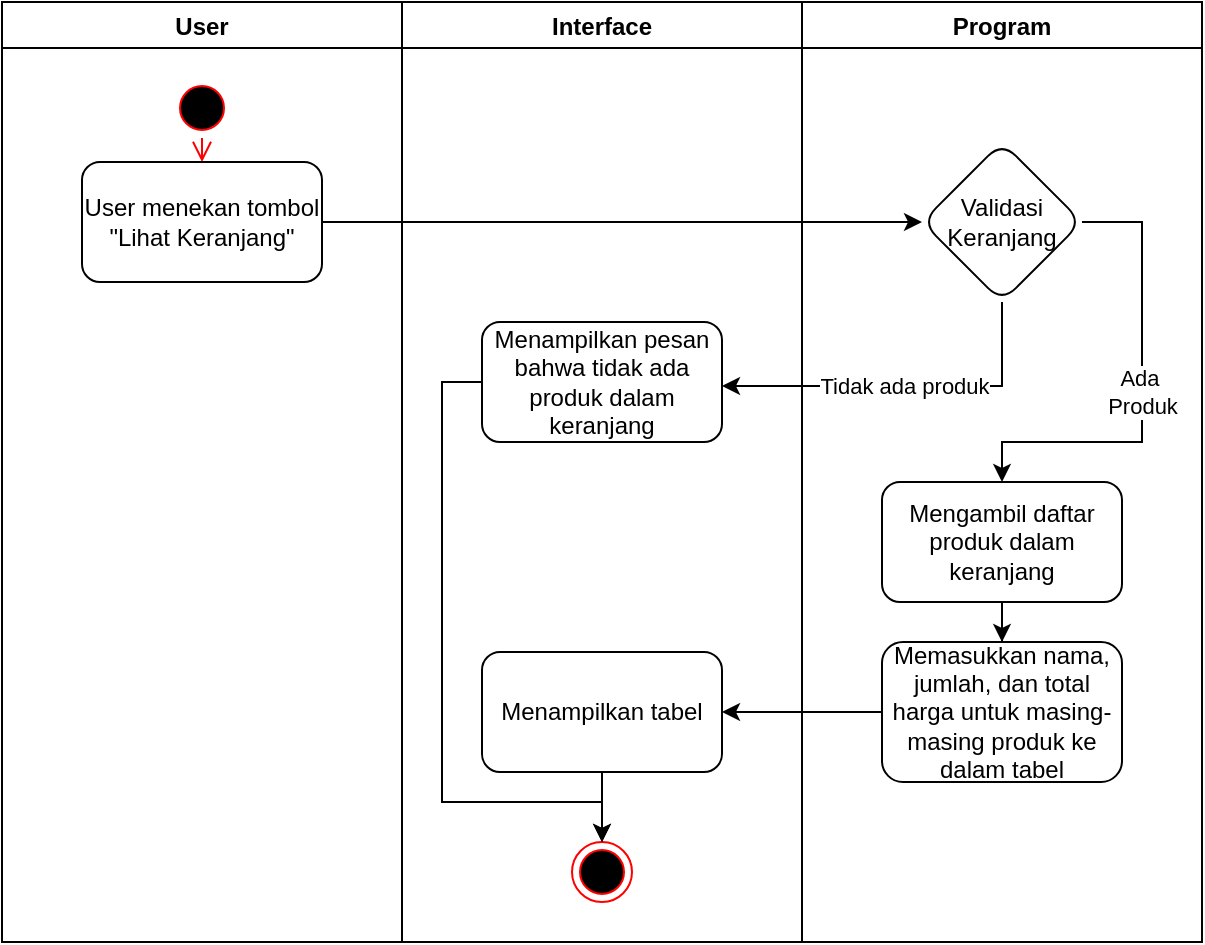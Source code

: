 <mxfile version="16.2.1"><diagram id="jfPEnC39YxAkHPxavCRk" name="Page-1"><mxGraphModel dx="828" dy="493" grid="1" gridSize="10" guides="1" tooltips="1" connect="1" arrows="1" fold="1" page="1" pageScale="1" pageWidth="850" pageHeight="1100" math="0" shadow="0"><root><mxCell id="0"/><mxCell id="1" parent="0"/><mxCell id="KQI5RUebgoX9cTgk_1tt-1" value="User" style="swimlane;" vertex="1" parent="1"><mxGeometry x="80" y="50" width="200" height="470" as="geometry"/></mxCell><mxCell id="KQI5RUebgoX9cTgk_1tt-4" value="" style="ellipse;html=1;shape=startState;fillColor=#000000;strokeColor=#ff0000;" vertex="1" parent="KQI5RUebgoX9cTgk_1tt-1"><mxGeometry x="85" y="38" width="30" height="30" as="geometry"/></mxCell><mxCell id="KQI5RUebgoX9cTgk_1tt-5" value="" style="edgeStyle=orthogonalEdgeStyle;html=1;verticalAlign=bottom;endArrow=open;endSize=8;strokeColor=#ff0000;rounded=0;entryX=0.5;entryY=0;entryDx=0;entryDy=0;" edge="1" source="KQI5RUebgoX9cTgk_1tt-4" parent="KQI5RUebgoX9cTgk_1tt-1"><mxGeometry relative="1" as="geometry"><mxPoint x="100" y="80" as="targetPoint"/></mxGeometry></mxCell><mxCell id="KQI5RUebgoX9cTgk_1tt-28" value="User menekan tombol &quot;Lihat Keranjang&quot;" style="whiteSpace=wrap;html=1;rounded=1;" vertex="1" parent="KQI5RUebgoX9cTgk_1tt-1"><mxGeometry x="40" y="80" width="120" height="60" as="geometry"/></mxCell><mxCell id="KQI5RUebgoX9cTgk_1tt-2" value="Interface" style="swimlane;" vertex="1" parent="1"><mxGeometry x="280" y="50" width="200" height="470" as="geometry"/></mxCell><mxCell id="KQI5RUebgoX9cTgk_1tt-49" value="" style="ellipse;html=1;shape=endState;fillColor=#000000;strokeColor=#ff0000;" vertex="1" parent="KQI5RUebgoX9cTgk_1tt-2"><mxGeometry x="85" y="420" width="30" height="30" as="geometry"/></mxCell><mxCell id="KQI5RUebgoX9cTgk_1tt-75" style="edgeStyle=orthogonalEdgeStyle;rounded=0;orthogonalLoop=1;jettySize=auto;html=1;" edge="1" parent="KQI5RUebgoX9cTgk_1tt-2" source="KQI5RUebgoX9cTgk_1tt-68" target="KQI5RUebgoX9cTgk_1tt-49"><mxGeometry relative="1" as="geometry"><Array as="points"><mxPoint x="20" y="190"/><mxPoint x="20" y="400"/><mxPoint x="100" y="400"/></Array></mxGeometry></mxCell><mxCell id="KQI5RUebgoX9cTgk_1tt-68" value="Menampilkan pesan bahwa tidak ada produk dalam keranjang" style="whiteSpace=wrap;html=1;rounded=1;" vertex="1" parent="KQI5RUebgoX9cTgk_1tt-2"><mxGeometry x="40" y="160" width="120" height="60" as="geometry"/></mxCell><mxCell id="KQI5RUebgoX9cTgk_1tt-3" value="Program" style="swimlane;" vertex="1" parent="1"><mxGeometry x="480" y="50" width="200" height="470" as="geometry"/></mxCell><mxCell id="KQI5RUebgoX9cTgk_1tt-56" value="Validasi Keranjang" style="rhombus;whiteSpace=wrap;html=1;rounded=1;" vertex="1" parent="KQI5RUebgoX9cTgk_1tt-3"><mxGeometry x="60" y="70" width="80" height="80" as="geometry"/></mxCell><mxCell id="KQI5RUebgoX9cTgk_1tt-69" value="Mengambil daftar produk dalam keranjang" style="whiteSpace=wrap;html=1;rounded=1;" vertex="1" parent="KQI5RUebgoX9cTgk_1tt-3"><mxGeometry x="40" y="240" width="120" height="60" as="geometry"/></mxCell><mxCell id="KQI5RUebgoX9cTgk_1tt-70" value="Ada&amp;nbsp;&lt;br&gt;Produk" style="edgeStyle=orthogonalEdgeStyle;rounded=0;orthogonalLoop=1;jettySize=auto;html=1;" edge="1" parent="KQI5RUebgoX9cTgk_1tt-3" source="KQI5RUebgoX9cTgk_1tt-56" target="KQI5RUebgoX9cTgk_1tt-69"><mxGeometry relative="1" as="geometry"><Array as="points"><mxPoint x="170" y="110"/><mxPoint x="170" y="220"/><mxPoint x="100" y="220"/></Array></mxGeometry></mxCell><mxCell id="KQI5RUebgoX9cTgk_1tt-71" value="Memasukkan nama, jumlah, dan total harga untuk masing-masing produk ke dalam tabel" style="whiteSpace=wrap;html=1;rounded=1;" vertex="1" parent="KQI5RUebgoX9cTgk_1tt-3"><mxGeometry x="40" y="320" width="120" height="70" as="geometry"/></mxCell><mxCell id="KQI5RUebgoX9cTgk_1tt-72" value="" style="edgeStyle=orthogonalEdgeStyle;rounded=0;orthogonalLoop=1;jettySize=auto;html=1;" edge="1" parent="KQI5RUebgoX9cTgk_1tt-3" source="KQI5RUebgoX9cTgk_1tt-69" target="KQI5RUebgoX9cTgk_1tt-71"><mxGeometry relative="1" as="geometry"/></mxCell><mxCell id="KQI5RUebgoX9cTgk_1tt-65" style="edgeStyle=orthogonalEdgeStyle;rounded=0;orthogonalLoop=1;jettySize=auto;html=1;" edge="1" parent="1" source="KQI5RUebgoX9cTgk_1tt-28" target="KQI5RUebgoX9cTgk_1tt-56"><mxGeometry relative="1" as="geometry"/></mxCell><mxCell id="KQI5RUebgoX9cTgk_1tt-66" value="Tidak ada produk" style="edgeStyle=orthogonalEdgeStyle;rounded=0;orthogonalLoop=1;jettySize=auto;html=1;" edge="1" parent="1" source="KQI5RUebgoX9cTgk_1tt-56"><mxGeometry relative="1" as="geometry"><mxPoint x="440" y="242" as="targetPoint"/><Array as="points"><mxPoint x="580" y="242"/></Array></mxGeometry></mxCell><mxCell id="KQI5RUebgoX9cTgk_1tt-76" value="" style="edgeStyle=orthogonalEdgeStyle;rounded=0;orthogonalLoop=1;jettySize=auto;html=1;" edge="1" parent="1" source="KQI5RUebgoX9cTgk_1tt-73" target="KQI5RUebgoX9cTgk_1tt-49"><mxGeometry relative="1" as="geometry"/></mxCell><mxCell id="KQI5RUebgoX9cTgk_1tt-73" value="Menampilkan tabel" style="whiteSpace=wrap;html=1;rounded=1;" vertex="1" parent="1"><mxGeometry x="320" y="375" width="120" height="60" as="geometry"/></mxCell><mxCell id="KQI5RUebgoX9cTgk_1tt-74" value="" style="edgeStyle=orthogonalEdgeStyle;rounded=0;orthogonalLoop=1;jettySize=auto;html=1;" edge="1" parent="1" source="KQI5RUebgoX9cTgk_1tt-71" target="KQI5RUebgoX9cTgk_1tt-73"><mxGeometry relative="1" as="geometry"/></mxCell></root></mxGraphModel></diagram></mxfile>